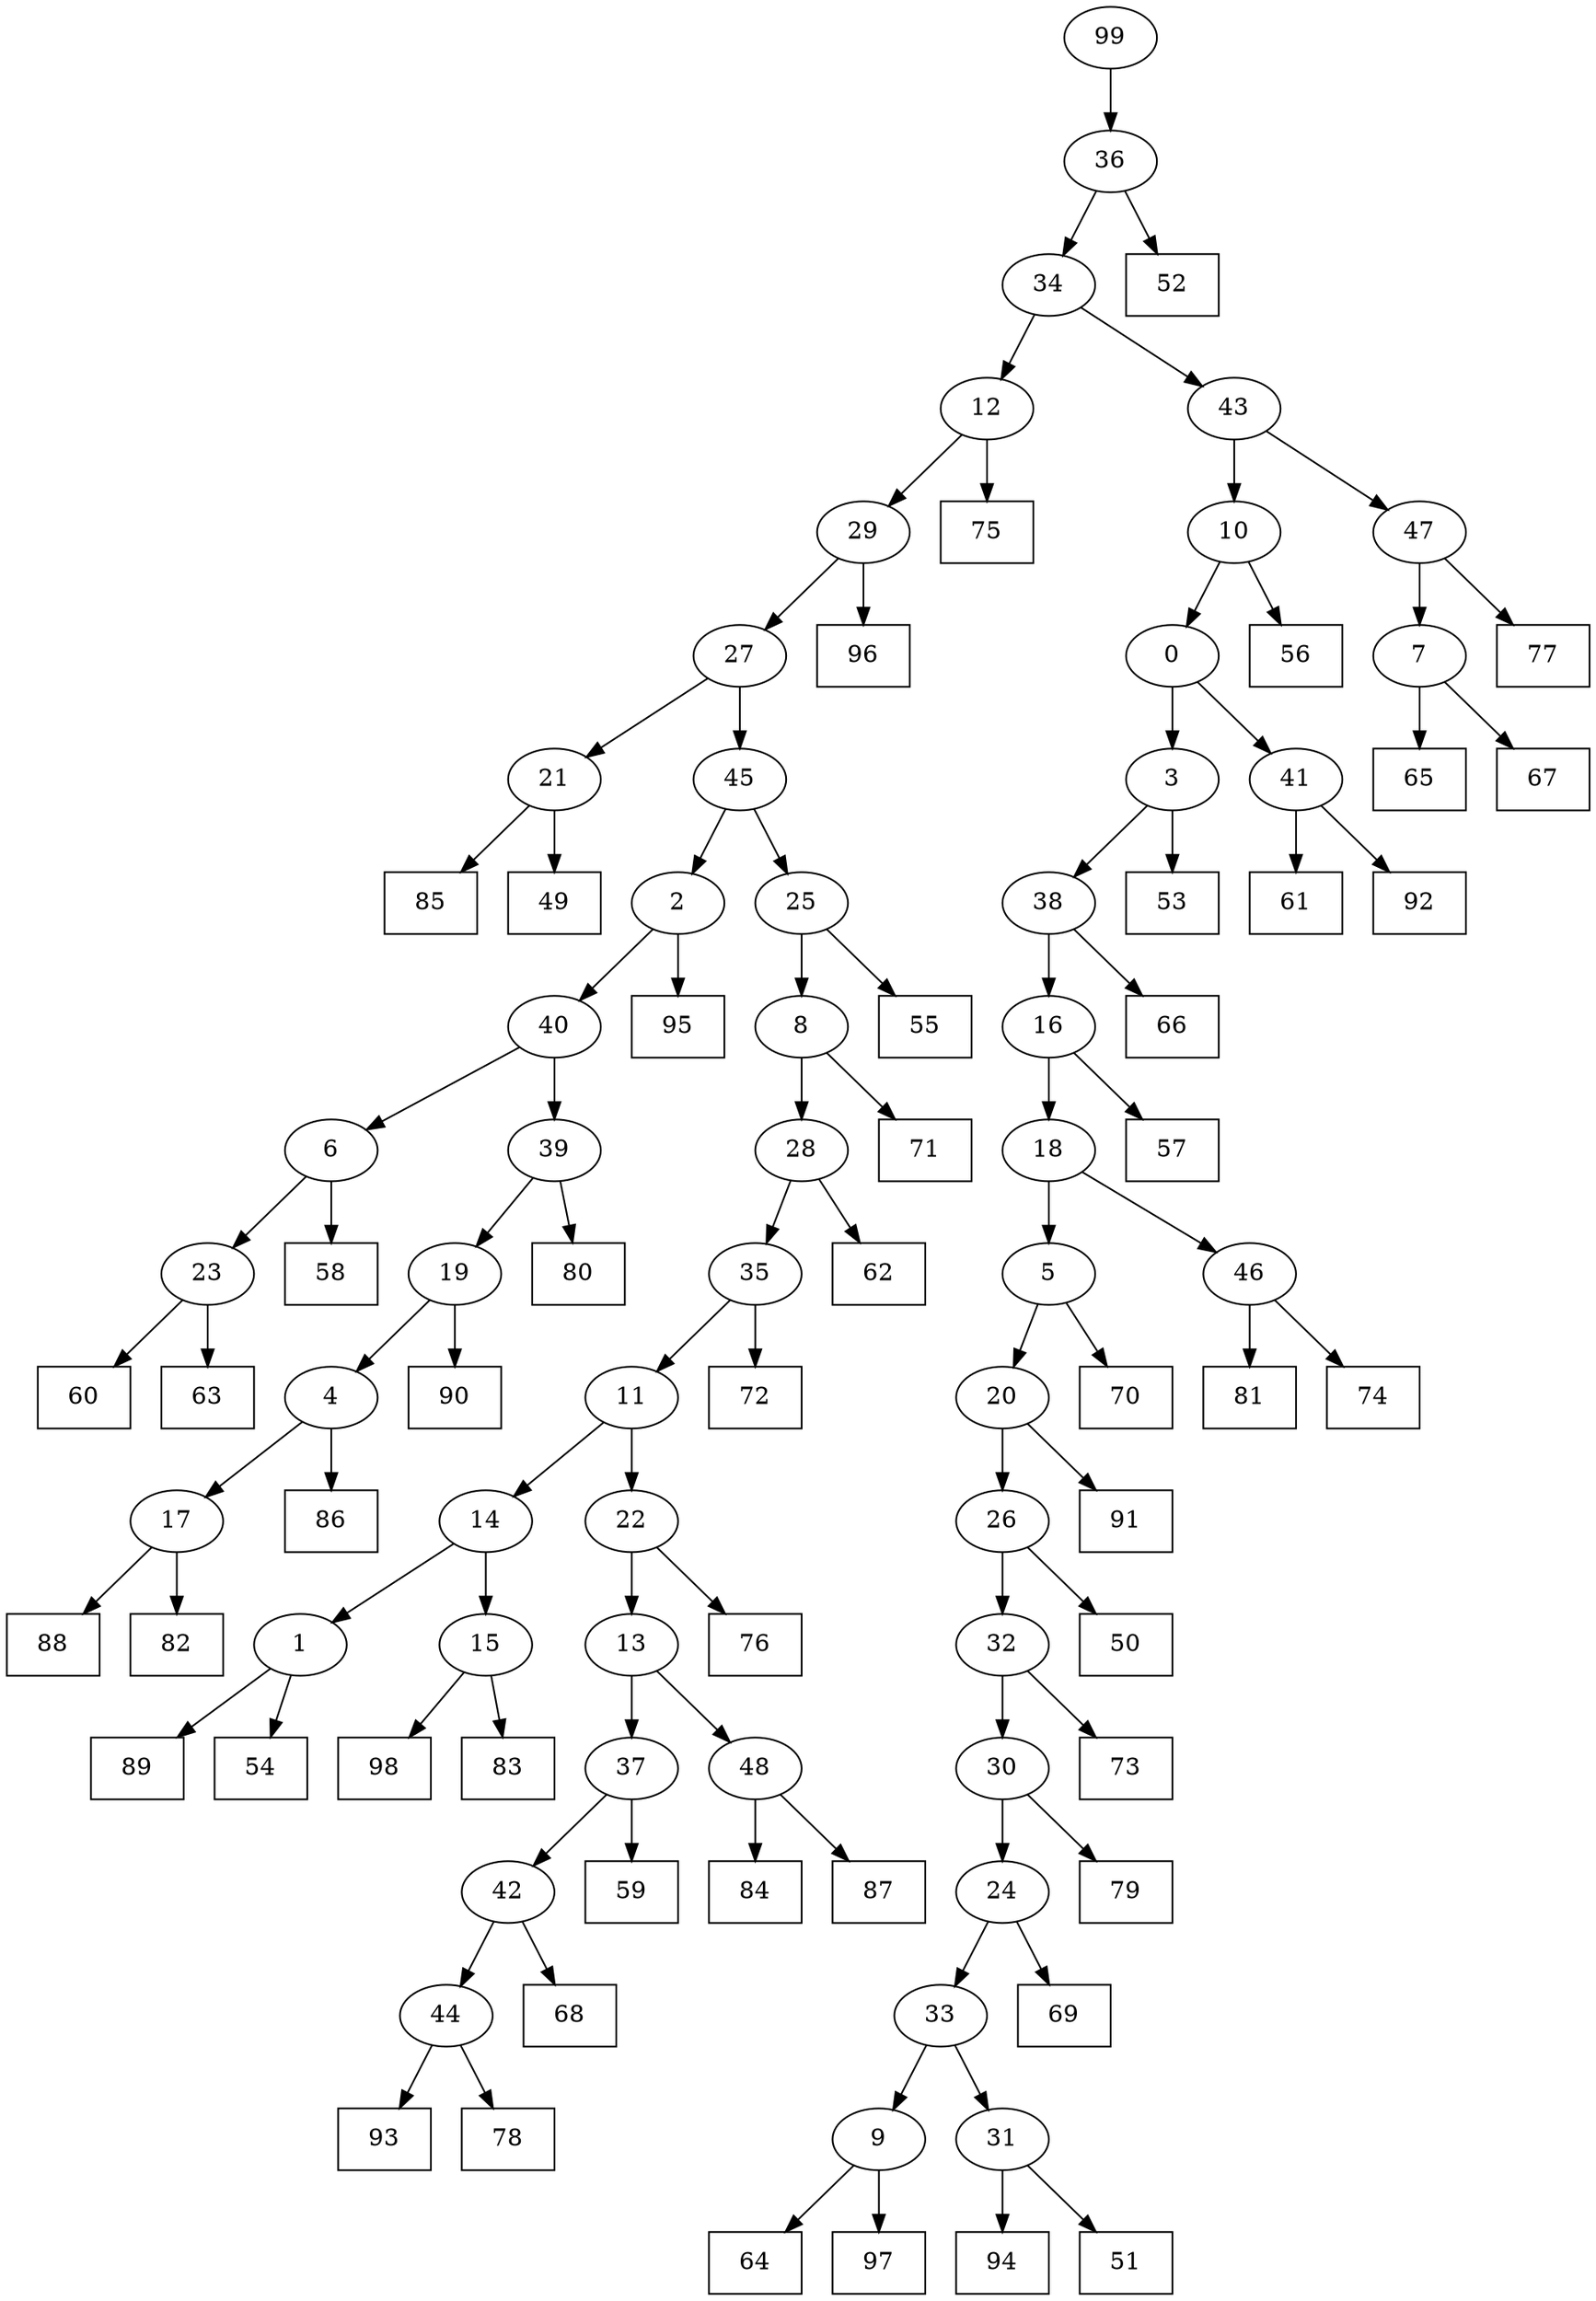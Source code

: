 digraph G {
0[label="0"];
1[label="1"];
2[label="2"];
3[label="3"];
4[label="4"];
5[label="5"];
6[label="6"];
7[label="7"];
8[label="8"];
9[label="9"];
10[label="10"];
11[label="11"];
12[label="12"];
13[label="13"];
14[label="14"];
15[label="15"];
16[label="16"];
17[label="17"];
18[label="18"];
19[label="19"];
20[label="20"];
21[label="21"];
22[label="22"];
23[label="23"];
24[label="24"];
25[label="25"];
26[label="26"];
27[label="27"];
28[label="28"];
29[label="29"];
30[label="30"];
31[label="31"];
32[label="32"];
33[label="33"];
34[label="34"];
35[label="35"];
36[label="36"];
37[label="37"];
38[label="38"];
39[label="39"];
40[label="40"];
41[label="41"];
42[label="42"];
43[label="43"];
44[label="44"];
45[label="45"];
46[label="46"];
47[label="47"];
48[label="48"];
49[shape=box,label="62"];
50[shape=box,label="88"];
51[shape=box,label="56"];
52[shape=box,label="55"];
53[shape=box,label="80"];
54[shape=box,label="77"];
55[shape=box,label="68"];
56[shape=box,label="98"];
57[shape=box,label="84"];
58[shape=box,label="52"];
59[shape=box,label="58"];
60[shape=box,label="60"];
61[shape=box,label="75"];
62[shape=box,label="90"];
63[shape=box,label="81"];
64[shape=box,label="82"];
65[shape=box,label="65"];
66[shape=box,label="70"];
67[shape=box,label="53"];
68[shape=box,label="76"];
69[shape=box,label="87"];
70[shape=box,label="73"];
71[shape=box,label="61"];
72[shape=box,label="50"];
73[shape=box,label="93"];
74[shape=box,label="66"];
75[shape=box,label="72"];
76[shape=box,label="89"];
77[shape=box,label="91"];
78[shape=box,label="64"];
79[shape=box,label="97"];
80[shape=box,label="96"];
81[shape=box,label="94"];
82[shape=box,label="83"];
83[shape=box,label="95"];
84[shape=box,label="51"];
85[shape=box,label="57"];
86[shape=box,label="74"];
87[shape=box,label="67"];
88[shape=box,label="85"];
89[shape=box,label="78"];
90[shape=box,label="92"];
91[shape=box,label="49"];
92[shape=box,label="63"];
93[shape=box,label="71"];
94[shape=box,label="86"];
95[shape=box,label="79"];
96[shape=box,label="54"];
97[shape=box,label="69"];
98[shape=box,label="59"];
99[label="99"];
48->57 ;
47->54 ;
46->63 ;
25->8 ;
2->83 ;
1->96 ;
46->86 ;
44->89 ;
31->81 ;
35->75 ;
41->71 ;
28->49 ;
44->73 ;
19->62 ;
7->65 ;
47->7 ;
4->94 ;
20->26 ;
28->35 ;
6->59 ;
35->11 ;
8->28 ;
45->25 ;
5->66 ;
3->67 ;
5->20 ;
41->90 ;
38->16 ;
29->80 ;
37->98 ;
15->82 ;
0->41 ;
30->24 ;
13->48 ;
42->55 ;
23->60 ;
24->97 ;
37->42 ;
43->47 ;
99->36 ;
36->58 ;
10->0 ;
3->38 ;
38->74 ;
21->88 ;
20->77 ;
17->64 ;
9->79 ;
24->33 ;
34->43 ;
25->52 ;
39->19 ;
19->4 ;
48->69 ;
4->17 ;
17->50 ;
29->27 ;
33->9 ;
9->78 ;
16->85 ;
40->6 ;
32->30 ;
30->95 ;
18->46 ;
36->34 ;
12->29 ;
22->68 ;
7->87 ;
14->15 ;
15->56 ;
8->93 ;
2->40 ;
32->70 ;
6->23 ;
23->92 ;
26->72 ;
1->76 ;
34->12 ;
12->61 ;
27->21 ;
26->32 ;
22->13 ;
13->37 ;
16->18 ;
18->5 ;
42->44 ;
33->31 ;
31->84 ;
21->91 ;
43->10 ;
10->51 ;
11->22 ;
11->14 ;
0->3 ;
27->45 ;
45->2 ;
14->1 ;
40->39 ;
39->53 ;
}
